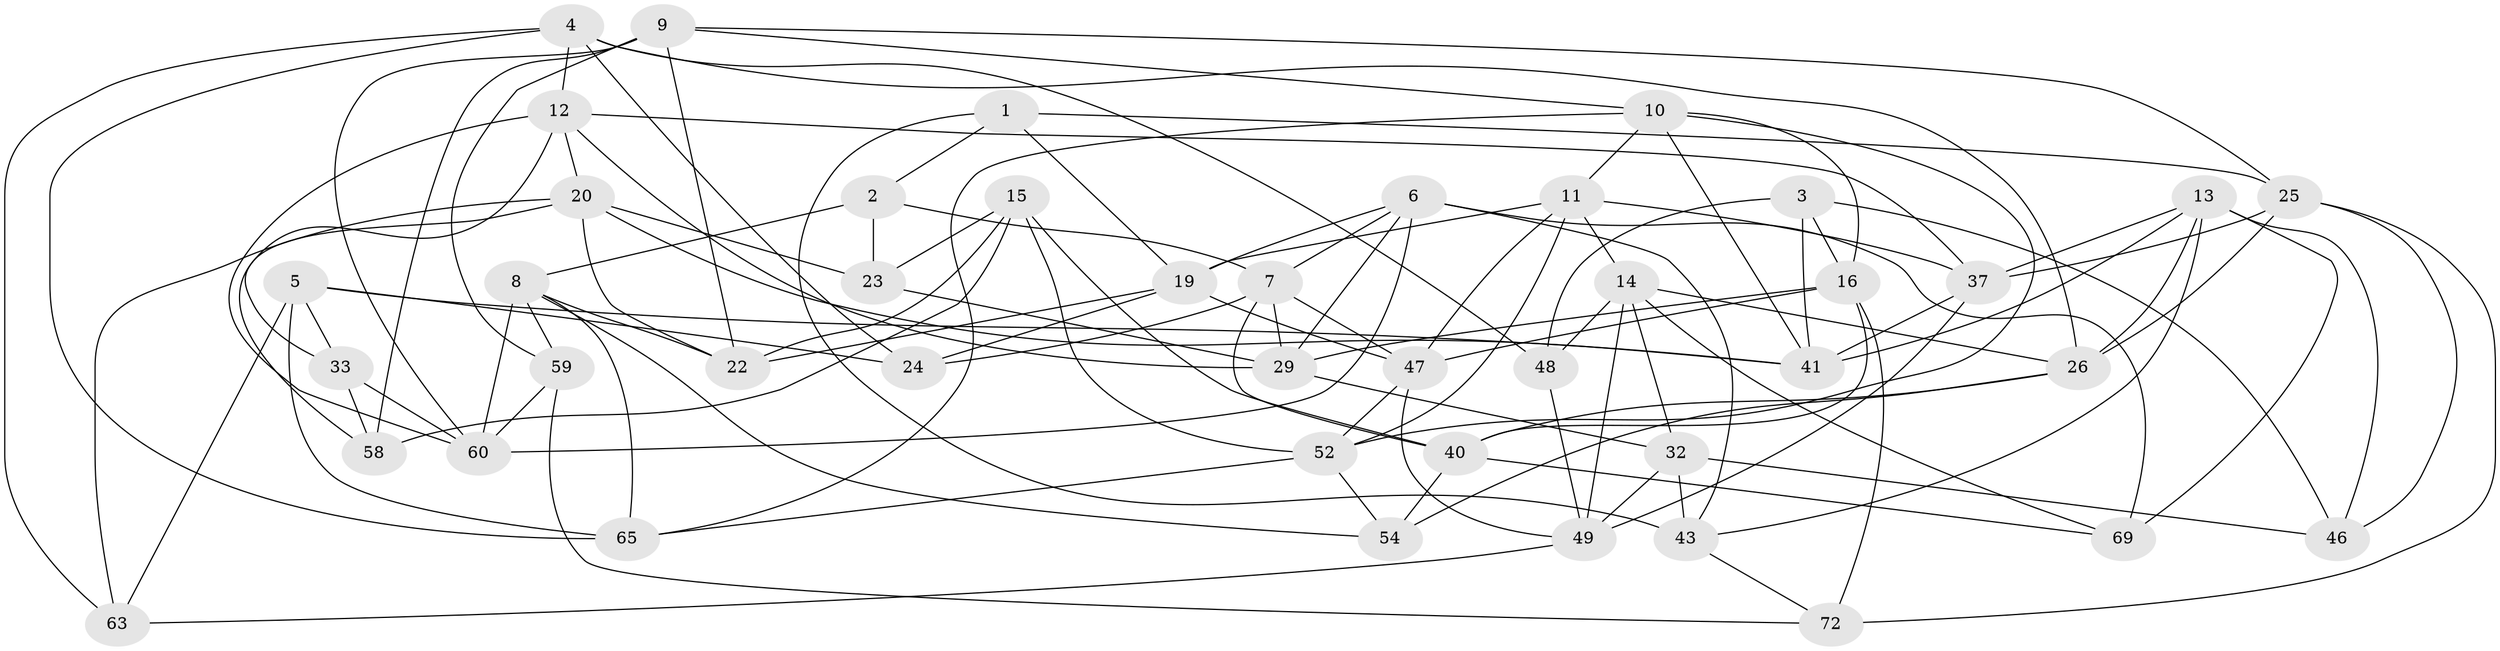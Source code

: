 // original degree distribution, {4: 1.0}
// Generated by graph-tools (version 1.1) at 2025/42/03/06/25 10:42:20]
// undirected, 43 vertices, 112 edges
graph export_dot {
graph [start="1"]
  node [color=gray90,style=filled];
  1;
  2;
  3;
  4 [super="+51"];
  5 [super="+21"];
  6 [super="+27"];
  7 [super="+55"];
  8 [super="+42"];
  9 [super="+18"];
  10 [super="+56"];
  11 [super="+30"];
  12 [super="+39"];
  13 [super="+34"];
  14 [super="+17"];
  15 [super="+28"];
  16 [super="+38"];
  19 [super="+57"];
  20 [super="+71"];
  22 [super="+31"];
  23;
  24;
  25 [super="+66"];
  26 [super="+35"];
  29 [super="+61"];
  32 [super="+36"];
  33;
  37 [super="+50"];
  40 [super="+44"];
  41 [super="+62"];
  43 [super="+45"];
  46;
  47 [super="+64"];
  48;
  49 [super="+68"];
  52 [super="+53"];
  54;
  58;
  59;
  60 [super="+67"];
  63;
  65 [super="+70"];
  69;
  72;
  1 -- 19;
  1 -- 2;
  1 -- 25;
  1 -- 43;
  2 -- 23;
  2 -- 8;
  2 -- 7;
  3 -- 16;
  3 -- 48;
  3 -- 46;
  3 -- 41;
  4 -- 63;
  4 -- 48;
  4 -- 24;
  4 -- 26;
  4 -- 12;
  4 -- 65;
  5 -- 65 [weight=2];
  5 -- 33;
  5 -- 24;
  5 -- 63;
  5 -- 41;
  6 -- 69;
  6 -- 19;
  6 -- 43;
  6 -- 29;
  6 -- 7;
  6 -- 60;
  7 -- 47;
  7 -- 24;
  7 -- 29;
  7 -- 40;
  8 -- 65;
  8 -- 54;
  8 -- 59;
  8 -- 22;
  8 -- 60;
  9 -- 58;
  9 -- 60;
  9 -- 22;
  9 -- 10;
  9 -- 59;
  9 -- 25;
  10 -- 65;
  10 -- 11;
  10 -- 16;
  10 -- 41;
  10 -- 52;
  11 -- 52;
  11 -- 19;
  11 -- 14;
  11 -- 47;
  11 -- 37;
  12 -- 20;
  12 -- 29;
  12 -- 33;
  12 -- 60;
  12 -- 37;
  13 -- 46;
  13 -- 41;
  13 -- 37;
  13 -- 69;
  13 -- 43;
  13 -- 26;
  14 -- 48;
  14 -- 32;
  14 -- 49;
  14 -- 69;
  14 -- 26;
  15 -- 58;
  15 -- 22 [weight=2];
  15 -- 23;
  15 -- 52;
  15 -- 40;
  16 -- 29;
  16 -- 72;
  16 -- 40;
  16 -- 47;
  19 -- 47;
  19 -- 24;
  19 -- 22;
  20 -- 58;
  20 -- 23;
  20 -- 63;
  20 -- 22;
  20 -- 41;
  23 -- 29;
  25 -- 72;
  25 -- 46;
  25 -- 37;
  25 -- 26;
  26 -- 54;
  26 -- 40;
  29 -- 32;
  32 -- 49;
  32 -- 43 [weight=2];
  32 -- 46;
  33 -- 58;
  33 -- 60;
  37 -- 49;
  37 -- 41;
  40 -- 54;
  40 -- 69;
  43 -- 72;
  47 -- 49;
  47 -- 52;
  48 -- 49;
  49 -- 63;
  52 -- 54;
  52 -- 65;
  59 -- 60;
  59 -- 72;
}
